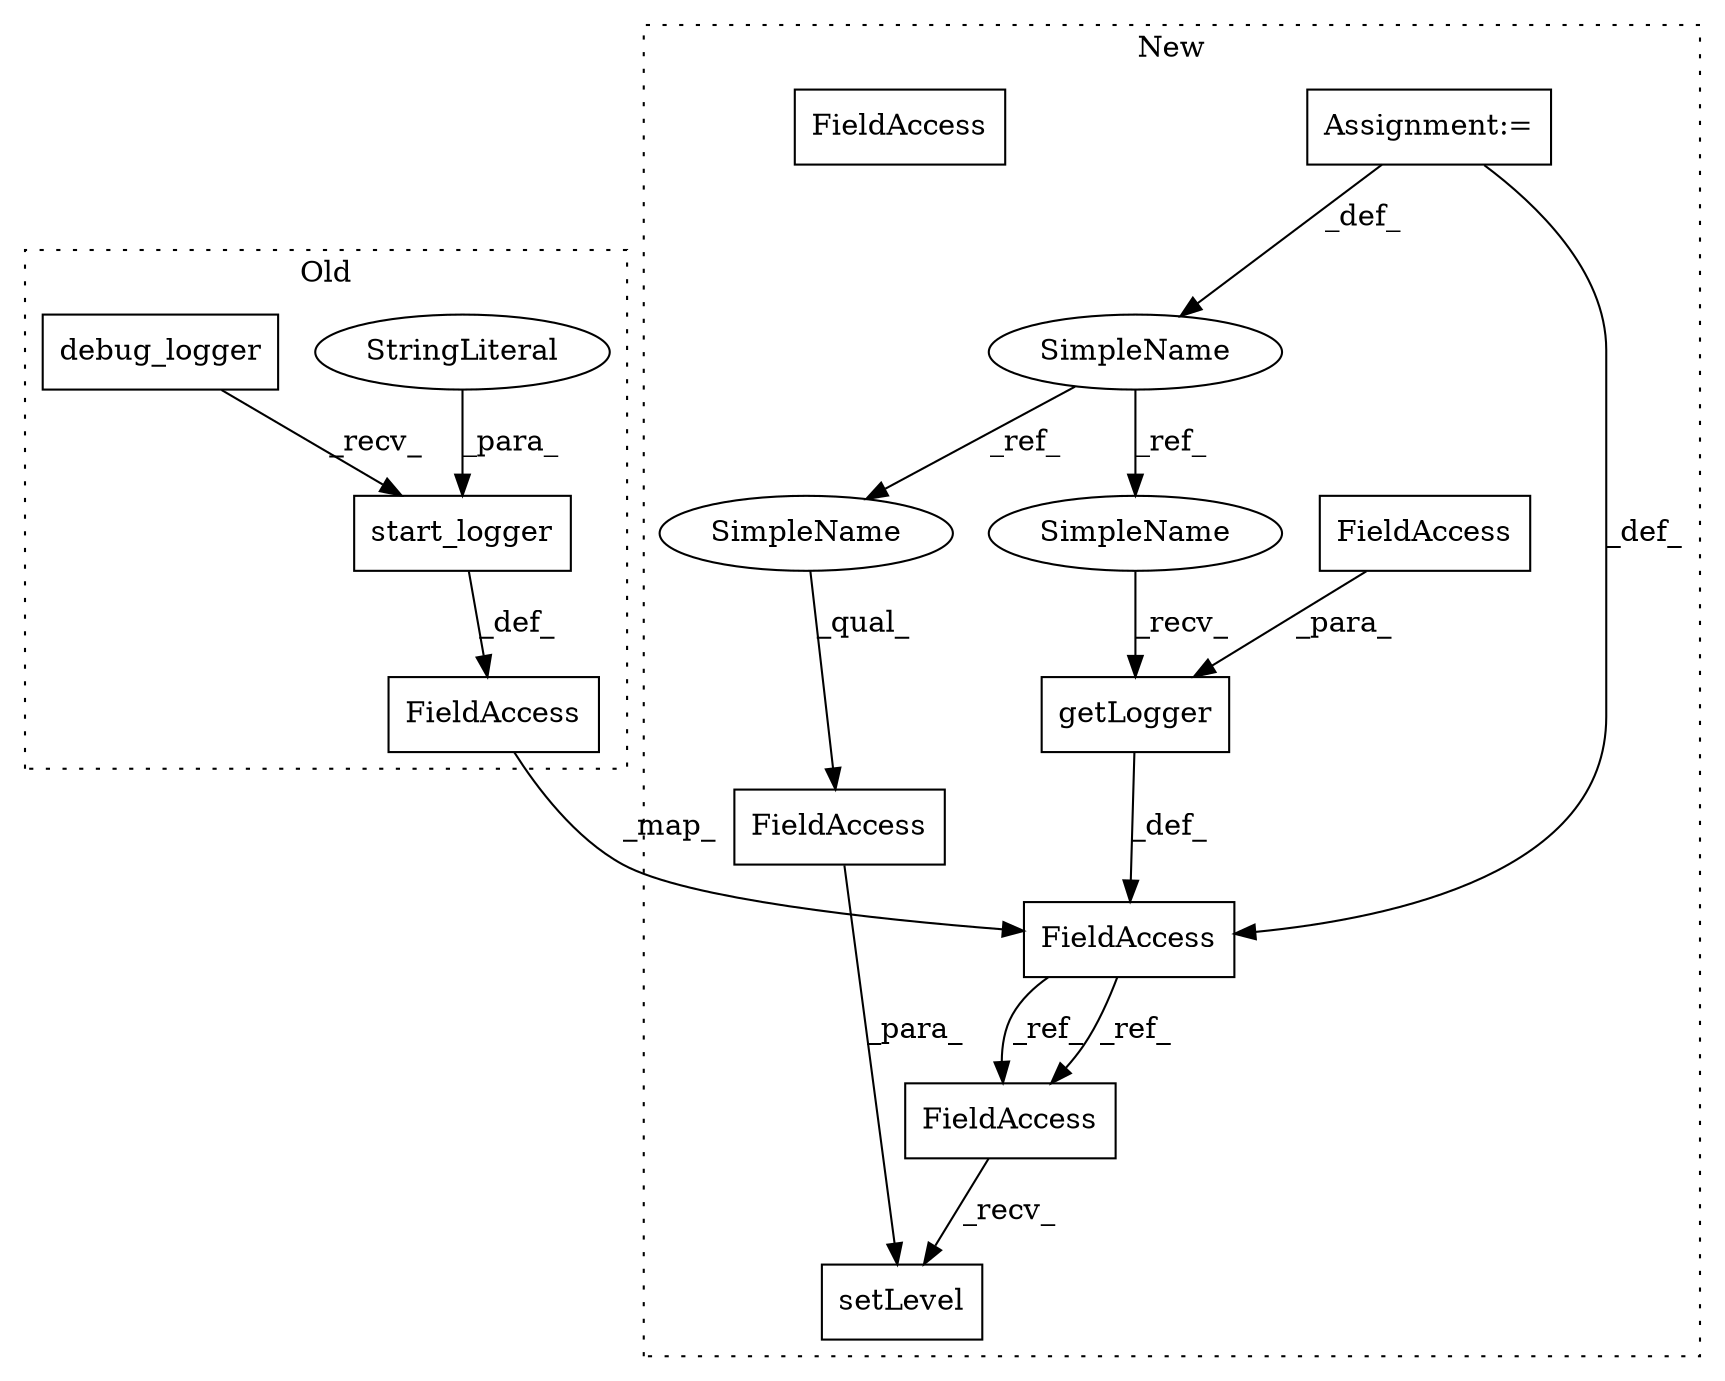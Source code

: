 digraph G {
subgraph cluster0 {
1 [label="debug_logger" a="32" s="348" l="14" shape="box"];
4 [label="start_logger" a="32" s="363,383" l="13,1" shape="box"];
9 [label="StringLiteral" a="45" s="376" l="7" shape="ellipse"];
11 [label="FieldAccess" a="22" s="336" l="11" shape="box"];
label = "Old";
style="dotted";
}
subgraph cluster1 {
2 [label="setLevel" a="32" s="389,411" l="9,1" shape="box"];
3 [label="FieldAccess" a="22" s="398" l="13" shape="box"];
5 [label="getLogger" a="32" s="352,370" l="10,1" shape="box"];
6 [label="FieldAccess" a="22" s="362" l="8" shape="box"];
7 [label="SimpleName" a="42" s="319" l="7" shape="ellipse"];
8 [label="Assignment:=" a="7" s="319" l="7" shape="box"];
10 [label="FieldAccess" a="22" s="377" l="11" shape="box"];
12 [label="FieldAccess" a="22" s="332" l="11" shape="box"];
13 [label="SimpleName" a="42" s="398" l="7" shape="ellipse"];
14 [label="SimpleName" a="42" s="344" l="7" shape="ellipse"];
15 [label="FieldAccess" a="22" s="377" l="11" shape="box"];
label = "New";
style="dotted";
}
1 -> 4 [label="_recv_"];
3 -> 2 [label="_para_"];
4 -> 11 [label="_def_"];
5 -> 12 [label="_def_"];
6 -> 5 [label="_para_"];
7 -> 14 [label="_ref_"];
7 -> 13 [label="_ref_"];
8 -> 12 [label="_def_"];
8 -> 7 [label="_def_"];
9 -> 4 [label="_para_"];
11 -> 12 [label="_map_"];
12 -> 15 [label="_ref_"];
12 -> 15 [label="_ref_"];
13 -> 3 [label="_qual_"];
14 -> 5 [label="_recv_"];
15 -> 2 [label="_recv_"];
}